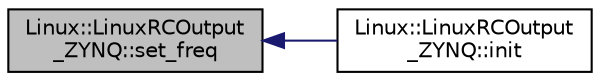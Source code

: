 digraph "Linux::LinuxRCOutput_ZYNQ::set_freq"
{
 // INTERACTIVE_SVG=YES
  edge [fontname="Helvetica",fontsize="10",labelfontname="Helvetica",labelfontsize="10"];
  node [fontname="Helvetica",fontsize="10",shape=record];
  rankdir="LR";
  Node1 [label="Linux::LinuxRCOutput\l_ZYNQ::set_freq",height=0.2,width=0.4,color="black", fillcolor="grey75", style="filled" fontcolor="black"];
  Node1 -> Node2 [dir="back",color="midnightblue",fontsize="10",style="solid",fontname="Helvetica"];
  Node2 [label="Linux::LinuxRCOutput\l_ZYNQ::init",height=0.2,width=0.4,color="black", fillcolor="white", style="filled",URL="$classLinux_1_1LinuxRCOutput__ZYNQ.html#a0e1294bb04b743485ffd5e39152c2e89"];
}
